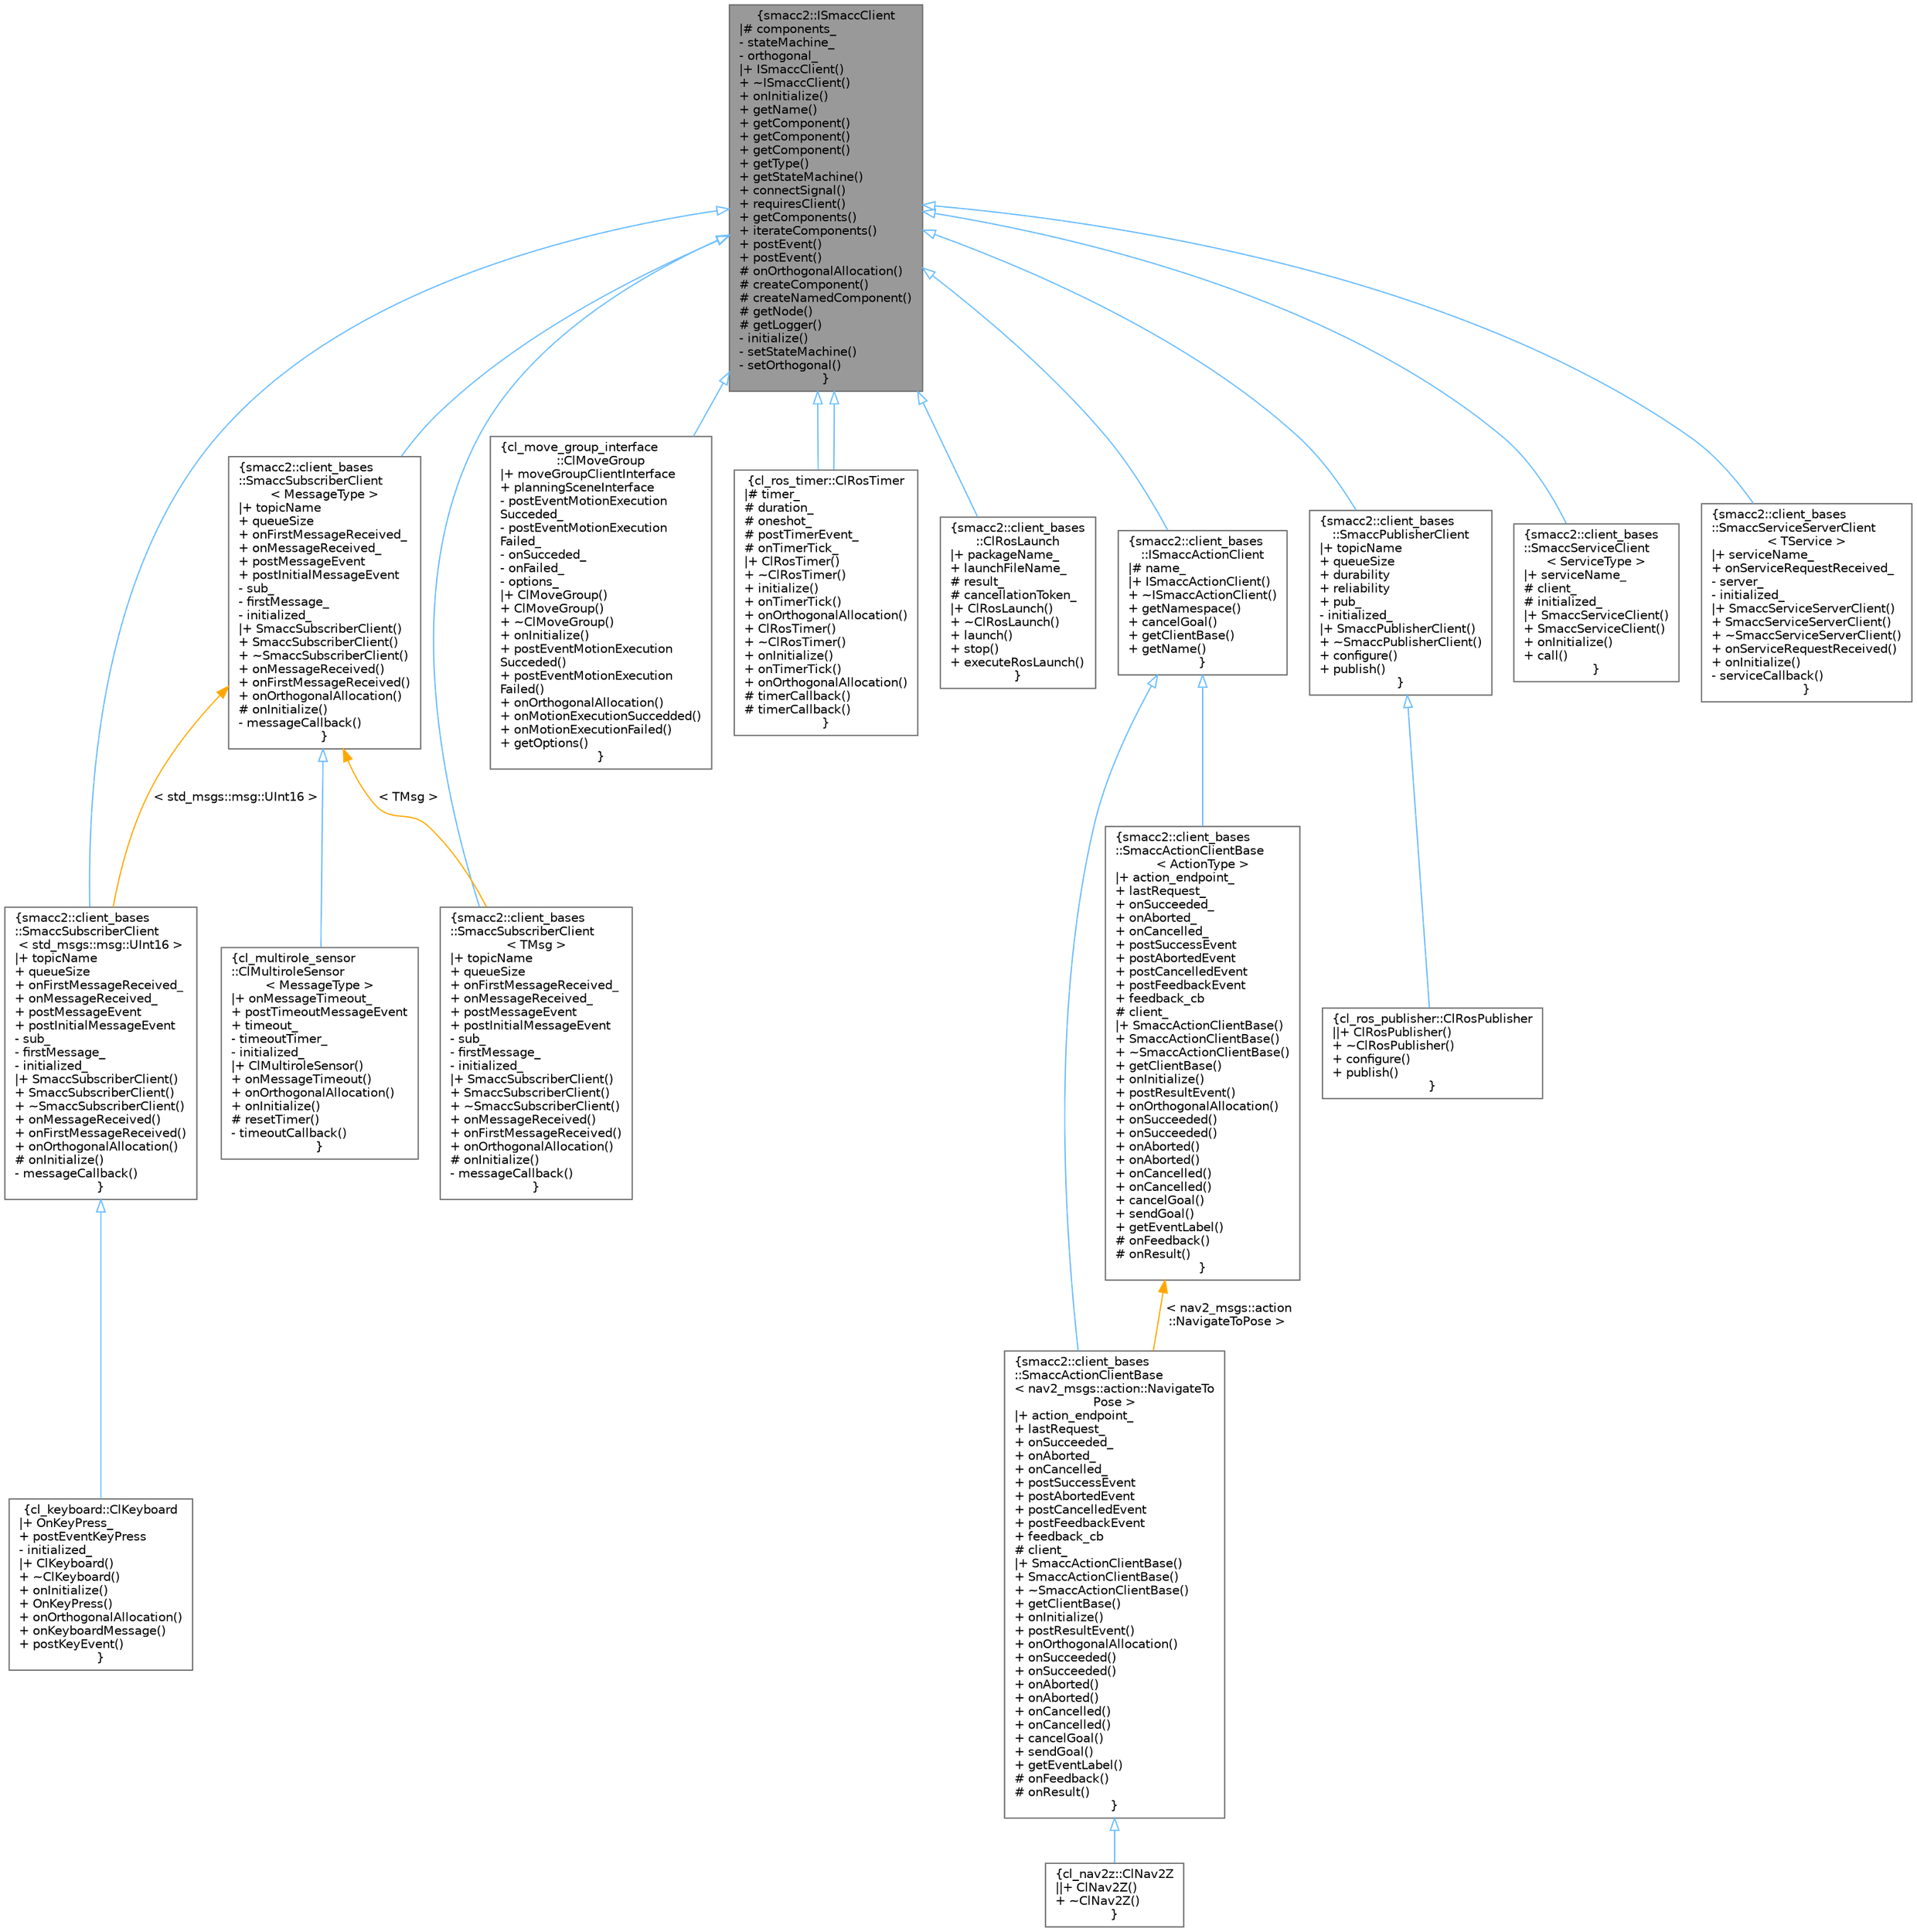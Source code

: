digraph "smacc2::ISmaccClient"
{
 // LATEX_PDF_SIZE
  bgcolor="transparent";
  edge [fontname=Helvetica,fontsize=10,labelfontname=Helvetica,labelfontsize=10];
  node [fontname=Helvetica,fontsize=10,shape=box,height=0.2,width=0.4];
  Node1 [label="{smacc2::ISmaccClient\n|# components_\l- stateMachine_\l- orthogonal_\l|+ ISmaccClient()\l+ ~ISmaccClient()\l+ onInitialize()\l+ getName()\l+ getComponent()\l+ getComponent()\l+ getComponent()\l+ getType()\l+ getStateMachine()\l+ connectSignal()\l+ requiresClient()\l+ getComponents()\l+ iterateComponents()\l+ postEvent()\l+ postEvent()\l# onOrthogonalAllocation()\l# createComponent()\l# createNamedComponent()\l# getNode()\l# getLogger()\l- initialize()\l- setStateMachine()\l- setOrthogonal()\l}",height=0.2,width=0.4,color="gray40", fillcolor="grey60", style="filled", fontcolor="black",tooltip=" "];
  Node1 -> Node2 [dir="back",color="steelblue1",style="solid",arrowtail="onormal"];
  Node2 [label="{smacc2::client_bases\l::SmaccSubscriberClient\l\< std_msgs::msg::UInt16 \>\n|+ topicName\l+ queueSize\l+ onFirstMessageReceived_\l+ onMessageReceived_\l+ postMessageEvent\l+ postInitialMessageEvent\l- sub_\l- firstMessage_\l- initialized_\l|+ SmaccSubscriberClient()\l+ SmaccSubscriberClient()\l+ ~SmaccSubscriberClient()\l+ onMessageReceived()\l+ onFirstMessageReceived()\l+ onOrthogonalAllocation()\l# onInitialize()\l- messageCallback()\l}",height=0.2,width=0.4,color="gray40", fillcolor="white", style="filled",URL="$classsmacc2_1_1client__bases_1_1SmaccSubscriberClient.html",tooltip=" "];
  Node2 -> Node3 [dir="back",color="steelblue1",style="solid",arrowtail="onormal"];
  Node3 [label="{cl_keyboard::ClKeyboard\n|+ OnKeyPress_\l+ postEventKeyPress\l- initialized_\l|+ ClKeyboard()\l+ ~ClKeyboard()\l+ onInitialize()\l+ OnKeyPress()\l+ onOrthogonalAllocation()\l+ onKeyboardMessage()\l+ postKeyEvent()\l}",height=0.2,width=0.4,color="gray40", fillcolor="white", style="filled",URL="$classcl__keyboard_1_1ClKeyboard.html",tooltip=" "];
  Node1 -> Node4 [dir="back",color="steelblue1",style="solid",arrowtail="onormal"];
  Node4 [label="{smacc2::client_bases\l::SmaccSubscriberClient\l\< TMsg \>\n|+ topicName\l+ queueSize\l+ onFirstMessageReceived_\l+ onMessageReceived_\l+ postMessageEvent\l+ postInitialMessageEvent\l- sub_\l- firstMessage_\l- initialized_\l|+ SmaccSubscriberClient()\l+ SmaccSubscriberClient()\l+ ~SmaccSubscriberClient()\l+ onMessageReceived()\l+ onFirstMessageReceived()\l+ onOrthogonalAllocation()\l# onInitialize()\l- messageCallback()\l}",height=0.2,width=0.4,color="gray40", fillcolor="white", style="filled",URL="$classsmacc2_1_1client__bases_1_1SmaccSubscriberClient.html",tooltip=" "];
  Node1 -> Node5 [dir="back",color="steelblue1",style="solid",arrowtail="onormal"];
  Node5 [label="{cl_move_group_interface\l::ClMoveGroup\n|+ moveGroupClientInterface\l+ planningSceneInterface\l- postEventMotionExecution\lSucceded_\l- postEventMotionExecution\lFailed_\l- onSucceded_\l- onFailed_\l- options_\l|+ ClMoveGroup()\l+ ClMoveGroup()\l+ ~ClMoveGroup()\l+ onInitialize()\l+ postEventMotionExecution\lSucceded()\l+ postEventMotionExecution\lFailed()\l+ onOrthogonalAllocation()\l+ onMotionExecutionSuccedded()\l+ onMotionExecutionFailed()\l+ getOptions()\l}",height=0.2,width=0.4,color="gray40", fillcolor="white", style="filled",URL="$classcl__move__group__interface_1_1ClMoveGroup.html",tooltip=" "];
  Node1 -> Node6 [dir="back",color="steelblue1",style="solid",arrowtail="onormal"];
  Node6 [label="{cl_ros_timer::ClRosTimer\n|# timer_\l# duration_\l# oneshot_\l# postTimerEvent_\l# onTimerTick_\l|+ ClRosTimer()\l+ ~ClRosTimer()\l+ initialize()\l+ onTimerTick()\l+ onOrthogonalAllocation()\l+ ClRosTimer()\l+ ~ClRosTimer()\l+ onInitialize()\l+ onTimerTick()\l+ onOrthogonalAllocation()\l# timerCallback()\l# timerCallback()\l}",height=0.2,width=0.4,color="gray40", fillcolor="white", style="filled",URL="$classcl__ros__timer_1_1ClRosTimer.html",tooltip=" "];
  Node1 -> Node6 [dir="back",color="steelblue1",style="solid",arrowtail="onormal"];
  Node1 -> Node7 [dir="back",color="steelblue1",style="solid",arrowtail="onormal"];
  Node7 [label="{smacc2::client_bases\l::ClRosLaunch\n|+ packageName_\l+ launchFileName_\l# result_\l# cancellationToken_\l|+ ClRosLaunch()\l+ ~ClRosLaunch()\l+ launch()\l+ stop()\l+ executeRosLaunch()\l}",height=0.2,width=0.4,color="gray40", fillcolor="white", style="filled",URL="$classsmacc2_1_1client__bases_1_1ClRosLaunch.html",tooltip=" "];
  Node1 -> Node8 [dir="back",color="steelblue1",style="solid",arrowtail="onormal"];
  Node8 [label="{smacc2::client_bases\l::ISmaccActionClient\n|# name_\l|+ ISmaccActionClient()\l+ ~ISmaccActionClient()\l+ getNamespace()\l+ cancelGoal()\l+ getClientBase()\l+ getName()\l}",height=0.2,width=0.4,color="gray40", fillcolor="white", style="filled",URL="$classsmacc2_1_1client__bases_1_1ISmaccActionClient.html",tooltip=" "];
  Node8 -> Node9 [dir="back",color="steelblue1",style="solid",arrowtail="onormal"];
  Node9 [label="{smacc2::client_bases\l::SmaccActionClientBase\l\< nav2_msgs::action::NavigateTo\lPose \>\n|+ action_endpoint_\l+ lastRequest_\l+ onSucceeded_\l+ onAborted_\l+ onCancelled_\l+ postSuccessEvent\l+ postAbortedEvent\l+ postCancelledEvent\l+ postFeedbackEvent\l+ feedback_cb\l# client_\l|+ SmaccActionClientBase()\l+ SmaccActionClientBase()\l+ ~SmaccActionClientBase()\l+ getClientBase()\l+ onInitialize()\l+ postResultEvent()\l+ onOrthogonalAllocation()\l+ onSucceeded()\l+ onSucceeded()\l+ onAborted()\l+ onAborted()\l+ onCancelled()\l+ onCancelled()\l+ cancelGoal()\l+ sendGoal()\l+ getEventLabel()\l# onFeedback()\l# onResult()\l}",height=0.2,width=0.4,color="gray40", fillcolor="white", style="filled",URL="$classsmacc2_1_1client__bases_1_1SmaccActionClientBase.html",tooltip=" "];
  Node9 -> Node10 [dir="back",color="steelblue1",style="solid",arrowtail="onormal"];
  Node10 [label="{cl_nav2z::ClNav2Z\n||+ ClNav2Z()\l+ ~ClNav2Z()\l}",height=0.2,width=0.4,color="gray40", fillcolor="white", style="filled",URL="$classcl__nav2z_1_1ClNav2Z.html",tooltip=" "];
  Node8 -> Node11 [dir="back",color="steelblue1",style="solid",arrowtail="onormal"];
  Node11 [label="{smacc2::client_bases\l::SmaccActionClientBase\l\< ActionType \>\n|+ action_endpoint_\l+ lastRequest_\l+ onSucceeded_\l+ onAborted_\l+ onCancelled_\l+ postSuccessEvent\l+ postAbortedEvent\l+ postCancelledEvent\l+ postFeedbackEvent\l+ feedback_cb\l# client_\l|+ SmaccActionClientBase()\l+ SmaccActionClientBase()\l+ ~SmaccActionClientBase()\l+ getClientBase()\l+ onInitialize()\l+ postResultEvent()\l+ onOrthogonalAllocation()\l+ onSucceeded()\l+ onSucceeded()\l+ onAborted()\l+ onAborted()\l+ onCancelled()\l+ onCancelled()\l+ cancelGoal()\l+ sendGoal()\l+ getEventLabel()\l# onFeedback()\l# onResult()\l}",height=0.2,width=0.4,color="gray40", fillcolor="white", style="filled",URL="$classsmacc2_1_1client__bases_1_1SmaccActionClientBase.html",tooltip=" "];
  Node11 -> Node9 [dir="back",color="orange",style="solid",label=" \< nav2_msgs::action\l::NavigateToPose \>" ];
  Node1 -> Node12 [dir="back",color="steelblue1",style="solid",arrowtail="onormal"];
  Node12 [label="{smacc2::client_bases\l::SmaccPublisherClient\n|+ topicName\l+ queueSize\l+ durability\l+ reliability\l+ pub_\l- initialized_\l|+ SmaccPublisherClient()\l+ ~SmaccPublisherClient()\l+ configure()\l+ publish()\l}",height=0.2,width=0.4,color="gray40", fillcolor="white", style="filled",URL="$classsmacc2_1_1client__bases_1_1SmaccPublisherClient.html",tooltip=" "];
  Node12 -> Node13 [dir="back",color="steelblue1",style="solid",arrowtail="onormal"];
  Node13 [label="{cl_ros_publisher::ClRosPublisher\n||+ ClRosPublisher()\l+ ~ClRosPublisher()\l+ configure()\l+ publish()\l}",height=0.2,width=0.4,color="gray40", fillcolor="white", style="filled",URL="$classcl__ros__publisher_1_1ClRosPublisher.html",tooltip=" "];
  Node1 -> Node14 [dir="back",color="steelblue1",style="solid",arrowtail="onormal"];
  Node14 [label="{smacc2::client_bases\l::SmaccServiceClient\l\< ServiceType \>\n|+ serviceName_\l# client_\l# initialized_\l|+ SmaccServiceClient()\l+ SmaccServiceClient()\l+ onInitialize()\l+ call()\l}",height=0.2,width=0.4,color="gray40", fillcolor="white", style="filled",URL="$classsmacc2_1_1client__bases_1_1SmaccServiceClient.html",tooltip=" "];
  Node1 -> Node15 [dir="back",color="steelblue1",style="solid",arrowtail="onormal"];
  Node15 [label="{smacc2::client_bases\l::SmaccServiceServerClient\l\< TService \>\n|+ serviceName_\l+ onServiceRequestReceived_\l- server_\l- initialized_\l|+ SmaccServiceServerClient()\l+ SmaccServiceServerClient()\l+ ~SmaccServiceServerClient()\l+ onServiceRequestReceived()\l+ onInitialize()\l- serviceCallback()\l}",height=0.2,width=0.4,color="gray40", fillcolor="white", style="filled",URL="$classsmacc2_1_1client__bases_1_1SmaccServiceServerClient.html",tooltip=" "];
  Node1 -> Node16 [dir="back",color="steelblue1",style="solid",arrowtail="onormal"];
  Node16 [label="{smacc2::client_bases\l::SmaccSubscriberClient\l\< MessageType \>\n|+ topicName\l+ queueSize\l+ onFirstMessageReceived_\l+ onMessageReceived_\l+ postMessageEvent\l+ postInitialMessageEvent\l- sub_\l- firstMessage_\l- initialized_\l|+ SmaccSubscriberClient()\l+ SmaccSubscriberClient()\l+ ~SmaccSubscriberClient()\l+ onMessageReceived()\l+ onFirstMessageReceived()\l+ onOrthogonalAllocation()\l# onInitialize()\l- messageCallback()\l}",height=0.2,width=0.4,color="gray40", fillcolor="white", style="filled",URL="$classsmacc2_1_1client__bases_1_1SmaccSubscriberClient.html",tooltip=" "];
  Node16 -> Node17 [dir="back",color="steelblue1",style="solid",arrowtail="onormal"];
  Node17 [label="{cl_multirole_sensor\l::ClMultiroleSensor\l\< MessageType \>\n|+ onMessageTimeout_\l+ postTimeoutMessageEvent\l+ timeout_\l- timeoutTimer_\l- initialized_\l|+ ClMultiroleSensor()\l+ onMessageTimeout()\l+ onOrthogonalAllocation()\l+ onInitialize()\l# resetTimer()\l- timeoutCallback()\l}",height=0.2,width=0.4,color="gray40", fillcolor="white", style="filled",URL="$classcl__multirole__sensor_1_1ClMultiroleSensor.html",tooltip=" "];
  Node16 -> Node2 [dir="back",color="orange",style="solid",label=" \< std_msgs::msg::UInt16 \>" ];
  Node16 -> Node4 [dir="back",color="orange",style="solid",label=" \< TMsg \>" ];
}
